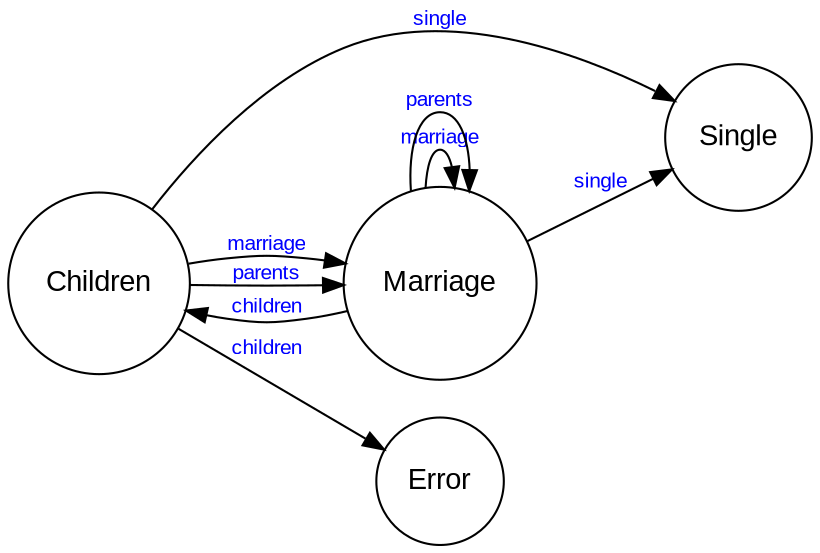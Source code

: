 digraph StateDiag {

    rankdir=LR;
    node [shape="circle", style="rounded", fontname="Arial"];
    edge [shape="ortho", fontname="Arial", fontcolor="Blue", fontsize="10"];

    subgraph Children { 
    	Children -> Single   [label="single"];
    	Children -> Marriage [label="marriage"];
    	Children -> Marriage [label="parents"];
    	Children -> Error    [label="children"];
    }

    subgraph Marriage { 
    	Marriage -> Single   [label="single"];
    	Marriage -> Marriage [label="marriage"];
    	Marriage -> Marriage [label="parents"];
    	Marriage -> Children [label="children"];
    }
}